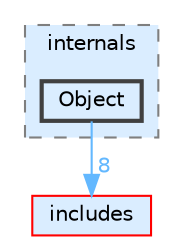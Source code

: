 digraph "lib/internals/Object"
{
 // LATEX_PDF_SIZE
  bgcolor="transparent";
  edge [fontname=Helvetica,fontsize=10,labelfontname=Helvetica,labelfontsize=10];
  node [fontname=Helvetica,fontsize=10,shape=box,height=0.2,width=0.4];
  compound=true
  subgraph clusterdir_b676090d228801dd7ffbbb73657bbc43 {
    graph [ bgcolor="#daedff", pencolor="grey50", label="internals", fontname=Helvetica,fontsize=10 style="filled,dashed", URL="dir_b676090d228801dd7ffbbb73657bbc43.html",tooltip=""]
  dir_f0af6fb66fa0d8303a1fbb852a1aad7d [label="Object", fillcolor="#daedff", color="grey25", style="filled,bold", URL="dir_f0af6fb66fa0d8303a1fbb852a1aad7d.html",tooltip=""];
  }
  dir_09e761304027c904456130627fd4dcf5 [label="includes", fillcolor="#daedff", color="red", style="filled", URL="dir_09e761304027c904456130627fd4dcf5.html",tooltip=""];
  dir_f0af6fb66fa0d8303a1fbb852a1aad7d->dir_09e761304027c904456130627fd4dcf5 [headlabel="8", labeldistance=1.5 headhref="dir_000008_000004.html" href="dir_000008_000004.html" color="steelblue1" fontcolor="steelblue1"];
}
